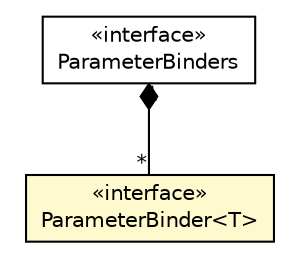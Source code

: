 #!/usr/local/bin/dot
#
# Class diagram 
# Generated by UMLGraph version R5_6-24-gf6e263 (http://www.umlgraph.org/)
#

digraph G {
	edge [fontname="Helvetica",fontsize=10,labelfontname="Helvetica",labelfontsize=10];
	node [fontname="Helvetica",fontsize=10,shape=plaintext];
	nodesep=0.25;
	ranksep=0.5;
	// io.werval.api.routes.ParameterBinder<T>
	c27191 [label=<<table title="io.werval.api.routes.ParameterBinder" border="0" cellborder="1" cellspacing="0" cellpadding="2" port="p" bgcolor="lemonChiffon" href="./ParameterBinder.html">
		<tr><td><table border="0" cellspacing="0" cellpadding="1">
<tr><td align="center" balign="center"> &#171;interface&#187; </td></tr>
<tr><td align="center" balign="center"> ParameterBinder&lt;T&gt; </td></tr>
		</table></td></tr>
		</table>>, URL="./ParameterBinder.html", fontname="Helvetica", fontcolor="black", fontsize=10.0];
	// io.werval.api.routes.ParameterBinders
	c27192 [label=<<table title="io.werval.api.routes.ParameterBinders" border="0" cellborder="1" cellspacing="0" cellpadding="2" port="p" href="./ParameterBinders.html">
		<tr><td><table border="0" cellspacing="0" cellpadding="1">
<tr><td align="center" balign="center"> &#171;interface&#187; </td></tr>
<tr><td align="center" balign="center"> ParameterBinders </td></tr>
		</table></td></tr>
		</table>>, URL="./ParameterBinders.html", fontname="Helvetica", fontcolor="black", fontsize=10.0];
	// io.werval.api.routes.ParameterBinders COMPOSED io.werval.api.routes.ParameterBinder<T>
	c27192:p -> c27191:p [taillabel="1", label="", headlabel="*", fontname="Helvetica", fontcolor="black", fontsize=10.0, color="black", arrowhead=none, arrowtail=diamond, dir=both];
}

